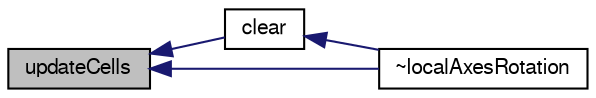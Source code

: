 digraph "updateCells"
{
  bgcolor="transparent";
  edge [fontname="FreeSans",fontsize="10",labelfontname="FreeSans",labelfontsize="10"];
  node [fontname="FreeSans",fontsize="10",shape=record];
  rankdir="LR";
  Node1206 [label="updateCells",height=0.2,width=0.4,color="black", fillcolor="grey75", style="filled", fontcolor="black"];
  Node1206 -> Node1207 [dir="back",color="midnightblue",fontsize="10",style="solid",fontname="FreeSans"];
  Node1207 [label="clear",height=0.2,width=0.4,color="black",URL="$a25002.html#ac8bb3912a3ce86b15842e79d0b421204",tooltip="Reset rotation to an identity rotation. "];
  Node1207 -> Node1208 [dir="back",color="midnightblue",fontsize="10",style="solid",fontname="FreeSans"];
  Node1208 [label="~localAxesRotation",height=0.2,width=0.4,color="black",URL="$a25002.html#a7305214496f7050c7da7e22b84be3ee0",tooltip="Destructor. "];
  Node1206 -> Node1208 [dir="back",color="midnightblue",fontsize="10",style="solid",fontname="FreeSans"];
}
